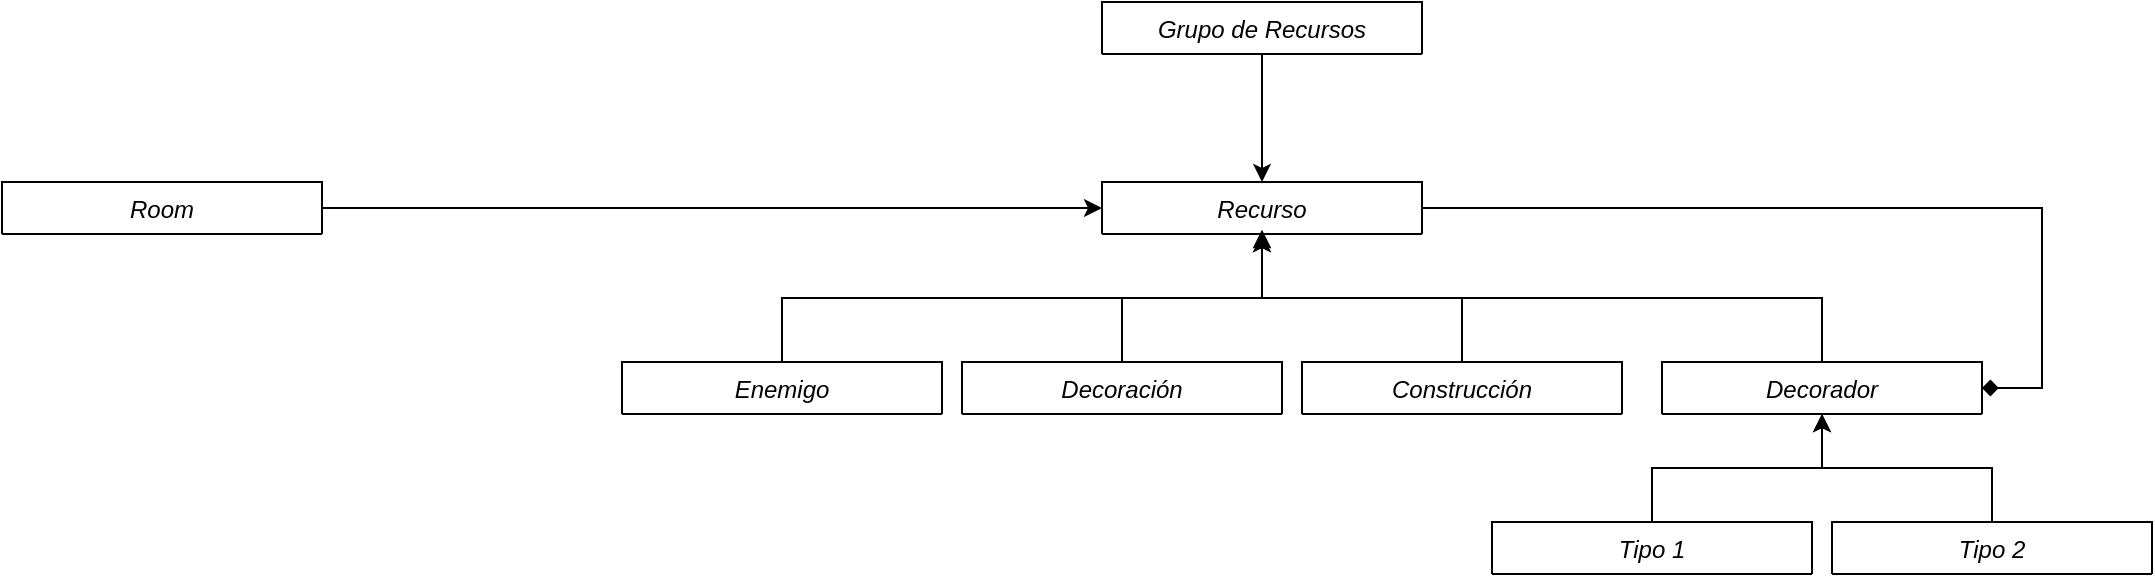 <mxfile version="22.1.0" type="device">
  <diagram id="C5RBs43oDa-KdzZeNtuy" name="Page-1">
    <mxGraphModel dx="1222" dy="665" grid="1" gridSize="10" guides="1" tooltips="1" connect="1" arrows="1" fold="1" page="1" pageScale="1" pageWidth="827" pageHeight="1169" math="0" shadow="0">
      <root>
        <mxCell id="WIyWlLk6GJQsqaUBKTNV-0" />
        <mxCell id="WIyWlLk6GJQsqaUBKTNV-1" parent="WIyWlLk6GJQsqaUBKTNV-0" />
        <mxCell id="kR9Ff1547x1NYozgFtUm-50" style="edgeStyle=orthogonalEdgeStyle;rounded=0;orthogonalLoop=1;jettySize=auto;html=1;entryX=0;entryY=0.5;entryDx=0;entryDy=0;" edge="1" parent="WIyWlLk6GJQsqaUBKTNV-1" source="zkfFHV4jXpPFQw0GAbJ--0" target="kR9Ff1547x1NYozgFtUm-9">
          <mxGeometry relative="1" as="geometry" />
        </mxCell>
        <mxCell id="zkfFHV4jXpPFQw0GAbJ--0" value="Room" style="swimlane;fontStyle=2;align=center;verticalAlign=top;childLayout=stackLayout;horizontal=1;startSize=26;horizontalStack=0;resizeParent=1;resizeLast=0;collapsible=1;marginBottom=0;rounded=0;shadow=0;strokeWidth=1;" parent="WIyWlLk6GJQsqaUBKTNV-1" vertex="1" collapsed="1">
          <mxGeometry x="320" y="160" width="160" height="26" as="geometry">
            <mxRectangle x="140" y="150" width="160" height="86" as="alternateBounds" />
          </mxGeometry>
        </mxCell>
        <mxCell id="zkfFHV4jXpPFQw0GAbJ--1" value="Nombre : String" style="text;align=left;verticalAlign=top;spacingLeft=4;spacingRight=4;overflow=hidden;rotatable=0;points=[[0,0.5],[1,0.5]];portConstraint=eastwest;" parent="zkfFHV4jXpPFQw0GAbJ--0" vertex="1">
          <mxGeometry y="26" width="160" height="26" as="geometry" />
        </mxCell>
        <mxCell id="zkfFHV4jXpPFQw0GAbJ--2" value="Tamaño : int x int" style="text;align=left;verticalAlign=top;spacingLeft=4;spacingRight=4;overflow=hidden;rotatable=0;points=[[0,0.5],[1,0.5]];portConstraint=eastwest;rounded=0;shadow=0;html=0;" parent="zkfFHV4jXpPFQw0GAbJ--0" vertex="1">
          <mxGeometry y="52" width="160" height="26" as="geometry" />
        </mxCell>
        <mxCell id="zkfFHV4jXpPFQw0GAbJ--4" value="" style="line;html=1;strokeWidth=1;align=left;verticalAlign=middle;spacingTop=-1;spacingLeft=3;spacingRight=3;rotatable=0;labelPosition=right;points=[];portConstraint=eastwest;" parent="zkfFHV4jXpPFQw0GAbJ--0" vertex="1">
          <mxGeometry y="78" width="160" height="8" as="geometry" />
        </mxCell>
        <mxCell id="kR9Ff1547x1NYozgFtUm-9" value="Recurso" style="swimlane;fontStyle=2;align=center;verticalAlign=top;childLayout=stackLayout;horizontal=1;startSize=26;horizontalStack=0;resizeParent=1;resizeLast=0;collapsible=1;marginBottom=0;rounded=0;shadow=0;strokeWidth=1;" vertex="1" collapsed="1" parent="WIyWlLk6GJQsqaUBKTNV-1">
          <mxGeometry x="870" y="160" width="160" height="26" as="geometry">
            <mxRectangle x="140" y="150" width="160" height="86" as="alternateBounds" />
          </mxGeometry>
        </mxCell>
        <mxCell id="kR9Ff1547x1NYozgFtUm-10" value="Nombre : String" style="text;align=left;verticalAlign=top;spacingLeft=4;spacingRight=4;overflow=hidden;rotatable=0;points=[[0,0.5],[1,0.5]];portConstraint=eastwest;" vertex="1" parent="kR9Ff1547x1NYozgFtUm-9">
          <mxGeometry y="26" width="160" height="26" as="geometry" />
        </mxCell>
        <mxCell id="kR9Ff1547x1NYozgFtUm-11" value="Tamaño : int x int" style="text;align=left;verticalAlign=top;spacingLeft=4;spacingRight=4;overflow=hidden;rotatable=0;points=[[0,0.5],[1,0.5]];portConstraint=eastwest;rounded=0;shadow=0;html=0;" vertex="1" parent="kR9Ff1547x1NYozgFtUm-9">
          <mxGeometry y="52" width="160" height="26" as="geometry" />
        </mxCell>
        <mxCell id="kR9Ff1547x1NYozgFtUm-12" value="" style="line;html=1;strokeWidth=1;align=left;verticalAlign=middle;spacingTop=-1;spacingLeft=3;spacingRight=3;rotatable=0;labelPosition=right;points=[];portConstraint=eastwest;" vertex="1" parent="kR9Ff1547x1NYozgFtUm-9">
          <mxGeometry y="78" width="160" height="8" as="geometry" />
        </mxCell>
        <mxCell id="kR9Ff1547x1NYozgFtUm-17" style="edgeStyle=orthogonalEdgeStyle;rounded=0;orthogonalLoop=1;jettySize=auto;html=1;entryX=0.5;entryY=0;entryDx=0;entryDy=0;" edge="1" parent="WIyWlLk6GJQsqaUBKTNV-1" source="kR9Ff1547x1NYozgFtUm-13" target="kR9Ff1547x1NYozgFtUm-9">
          <mxGeometry relative="1" as="geometry" />
        </mxCell>
        <mxCell id="kR9Ff1547x1NYozgFtUm-13" value="Grupo de Recursos" style="swimlane;fontStyle=2;align=center;verticalAlign=top;childLayout=stackLayout;horizontal=1;startSize=26;horizontalStack=0;resizeParent=1;resizeLast=0;collapsible=1;marginBottom=0;rounded=0;shadow=0;strokeWidth=1;" vertex="1" collapsed="1" parent="WIyWlLk6GJQsqaUBKTNV-1">
          <mxGeometry x="870" y="70" width="160" height="26" as="geometry">
            <mxRectangle x="140" y="150" width="160" height="86" as="alternateBounds" />
          </mxGeometry>
        </mxCell>
        <mxCell id="kR9Ff1547x1NYozgFtUm-14" value="Nombre : String" style="text;align=left;verticalAlign=top;spacingLeft=4;spacingRight=4;overflow=hidden;rotatable=0;points=[[0,0.5],[1,0.5]];portConstraint=eastwest;" vertex="1" parent="kR9Ff1547x1NYozgFtUm-13">
          <mxGeometry y="26" width="160" height="26" as="geometry" />
        </mxCell>
        <mxCell id="kR9Ff1547x1NYozgFtUm-15" value="Tamaño : int x int" style="text;align=left;verticalAlign=top;spacingLeft=4;spacingRight=4;overflow=hidden;rotatable=0;points=[[0,0.5],[1,0.5]];portConstraint=eastwest;rounded=0;shadow=0;html=0;" vertex="1" parent="kR9Ff1547x1NYozgFtUm-13">
          <mxGeometry y="52" width="160" height="26" as="geometry" />
        </mxCell>
        <mxCell id="kR9Ff1547x1NYozgFtUm-16" value="" style="line;html=1;strokeWidth=1;align=left;verticalAlign=middle;spacingTop=-1;spacingLeft=3;spacingRight=3;rotatable=0;labelPosition=right;points=[];portConstraint=eastwest;" vertex="1" parent="kR9Ff1547x1NYozgFtUm-13">
          <mxGeometry y="78" width="160" height="8" as="geometry" />
        </mxCell>
        <mxCell id="kR9Ff1547x1NYozgFtUm-30" style="edgeStyle=orthogonalEdgeStyle;rounded=0;orthogonalLoop=1;jettySize=auto;html=1;entryX=0.5;entryY=1;entryDx=0;entryDy=0;exitX=0.5;exitY=0;exitDx=0;exitDy=0;" edge="1" parent="WIyWlLk6GJQsqaUBKTNV-1" source="kR9Ff1547x1NYozgFtUm-22" target="kR9Ff1547x1NYozgFtUm-9">
          <mxGeometry relative="1" as="geometry" />
        </mxCell>
        <mxCell id="kR9Ff1547x1NYozgFtUm-18" value="Enemigo" style="swimlane;fontStyle=2;align=center;verticalAlign=top;childLayout=stackLayout;horizontal=1;startSize=26;horizontalStack=0;resizeParent=1;resizeLast=0;collapsible=1;marginBottom=0;rounded=0;shadow=0;strokeWidth=1;" vertex="1" collapsed="1" parent="WIyWlLk6GJQsqaUBKTNV-1">
          <mxGeometry x="630" y="250" width="160" height="26" as="geometry">
            <mxRectangle x="140" y="150" width="160" height="86" as="alternateBounds" />
          </mxGeometry>
        </mxCell>
        <mxCell id="kR9Ff1547x1NYozgFtUm-19" value="Nombre : String" style="text;align=left;verticalAlign=top;spacingLeft=4;spacingRight=4;overflow=hidden;rotatable=0;points=[[0,0.5],[1,0.5]];portConstraint=eastwest;" vertex="1" parent="kR9Ff1547x1NYozgFtUm-18">
          <mxGeometry y="26" width="160" height="26" as="geometry" />
        </mxCell>
        <mxCell id="kR9Ff1547x1NYozgFtUm-20" value="Tamaño : int x int" style="text;align=left;verticalAlign=top;spacingLeft=4;spacingRight=4;overflow=hidden;rotatable=0;points=[[0,0.5],[1,0.5]];portConstraint=eastwest;rounded=0;shadow=0;html=0;" vertex="1" parent="kR9Ff1547x1NYozgFtUm-18">
          <mxGeometry y="52" width="160" height="26" as="geometry" />
        </mxCell>
        <mxCell id="kR9Ff1547x1NYozgFtUm-21" value="" style="line;html=1;strokeWidth=1;align=left;verticalAlign=middle;spacingTop=-1;spacingLeft=3;spacingRight=3;rotatable=0;labelPosition=right;points=[];portConstraint=eastwest;" vertex="1" parent="kR9Ff1547x1NYozgFtUm-18">
          <mxGeometry y="78" width="160" height="8" as="geometry" />
        </mxCell>
        <mxCell id="kR9Ff1547x1NYozgFtUm-31" style="edgeStyle=orthogonalEdgeStyle;rounded=0;orthogonalLoop=1;jettySize=auto;html=1;entryX=0.5;entryY=1;entryDx=0;entryDy=0;exitX=0.5;exitY=0;exitDx=0;exitDy=0;" edge="1" parent="WIyWlLk6GJQsqaUBKTNV-1" source="kR9Ff1547x1NYozgFtUm-18" target="kR9Ff1547x1NYozgFtUm-9">
          <mxGeometry relative="1" as="geometry" />
        </mxCell>
        <mxCell id="kR9Ff1547x1NYozgFtUm-22" value="Decoración" style="swimlane;fontStyle=2;align=center;verticalAlign=top;childLayout=stackLayout;horizontal=1;startSize=26;horizontalStack=0;resizeParent=1;resizeLast=0;collapsible=1;marginBottom=0;rounded=0;shadow=0;strokeWidth=1;" vertex="1" collapsed="1" parent="WIyWlLk6GJQsqaUBKTNV-1">
          <mxGeometry x="800" y="250" width="160" height="26" as="geometry">
            <mxRectangle x="140" y="150" width="160" height="86" as="alternateBounds" />
          </mxGeometry>
        </mxCell>
        <mxCell id="kR9Ff1547x1NYozgFtUm-23" value="Nombre : String" style="text;align=left;verticalAlign=top;spacingLeft=4;spacingRight=4;overflow=hidden;rotatable=0;points=[[0,0.5],[1,0.5]];portConstraint=eastwest;" vertex="1" parent="kR9Ff1547x1NYozgFtUm-22">
          <mxGeometry y="26" width="160" height="26" as="geometry" />
        </mxCell>
        <mxCell id="kR9Ff1547x1NYozgFtUm-24" value="Tamaño : int x int" style="text;align=left;verticalAlign=top;spacingLeft=4;spacingRight=4;overflow=hidden;rotatable=0;points=[[0,0.5],[1,0.5]];portConstraint=eastwest;rounded=0;shadow=0;html=0;" vertex="1" parent="kR9Ff1547x1NYozgFtUm-22">
          <mxGeometry y="52" width="160" height="26" as="geometry" />
        </mxCell>
        <mxCell id="kR9Ff1547x1NYozgFtUm-25" value="" style="line;html=1;strokeWidth=1;align=left;verticalAlign=middle;spacingTop=-1;spacingLeft=3;spacingRight=3;rotatable=0;labelPosition=right;points=[];portConstraint=eastwest;" vertex="1" parent="kR9Ff1547x1NYozgFtUm-22">
          <mxGeometry y="78" width="160" height="8" as="geometry" />
        </mxCell>
        <mxCell id="kR9Ff1547x1NYozgFtUm-32" style="edgeStyle=orthogonalEdgeStyle;rounded=0;orthogonalLoop=1;jettySize=auto;html=1;entryX=0.5;entryY=1;entryDx=0;entryDy=0;exitX=0.5;exitY=0;exitDx=0;exitDy=0;" edge="1" parent="WIyWlLk6GJQsqaUBKTNV-1" source="kR9Ff1547x1NYozgFtUm-26">
          <mxGeometry relative="1" as="geometry">
            <mxPoint x="1140" y="248" as="sourcePoint" />
            <mxPoint x="950" y="184" as="targetPoint" />
            <Array as="points">
              <mxPoint x="1050" y="218" />
              <mxPoint x="950" y="218" />
            </Array>
          </mxGeometry>
        </mxCell>
        <mxCell id="kR9Ff1547x1NYozgFtUm-26" value="Construcción" style="swimlane;fontStyle=2;align=center;verticalAlign=top;childLayout=stackLayout;horizontal=1;startSize=26;horizontalStack=0;resizeParent=1;resizeLast=0;collapsible=1;marginBottom=0;rounded=0;shadow=0;strokeWidth=1;" vertex="1" collapsed="1" parent="WIyWlLk6GJQsqaUBKTNV-1">
          <mxGeometry x="970" y="250" width="160" height="26" as="geometry">
            <mxRectangle x="140" y="150" width="160" height="86" as="alternateBounds" />
          </mxGeometry>
        </mxCell>
        <mxCell id="kR9Ff1547x1NYozgFtUm-27" value="Nombre : String" style="text;align=left;verticalAlign=top;spacingLeft=4;spacingRight=4;overflow=hidden;rotatable=0;points=[[0,0.5],[1,0.5]];portConstraint=eastwest;" vertex="1" parent="kR9Ff1547x1NYozgFtUm-26">
          <mxGeometry y="26" width="160" height="26" as="geometry" />
        </mxCell>
        <mxCell id="kR9Ff1547x1NYozgFtUm-28" value="Tamaño : int x int" style="text;align=left;verticalAlign=top;spacingLeft=4;spacingRight=4;overflow=hidden;rotatable=0;points=[[0,0.5],[1,0.5]];portConstraint=eastwest;rounded=0;shadow=0;html=0;" vertex="1" parent="kR9Ff1547x1NYozgFtUm-26">
          <mxGeometry y="52" width="160" height="26" as="geometry" />
        </mxCell>
        <mxCell id="kR9Ff1547x1NYozgFtUm-29" value="" style="line;html=1;strokeWidth=1;align=left;verticalAlign=middle;spacingTop=-1;spacingLeft=3;spacingRight=3;rotatable=0;labelPosition=right;points=[];portConstraint=eastwest;" vertex="1" parent="kR9Ff1547x1NYozgFtUm-26">
          <mxGeometry y="78" width="160" height="8" as="geometry" />
        </mxCell>
        <mxCell id="kR9Ff1547x1NYozgFtUm-37" style="edgeStyle=orthogonalEdgeStyle;rounded=0;orthogonalLoop=1;jettySize=auto;html=1;exitX=0.5;exitY=0;exitDx=0;exitDy=0;" edge="1" parent="WIyWlLk6GJQsqaUBKTNV-1" source="kR9Ff1547x1NYozgFtUm-33">
          <mxGeometry relative="1" as="geometry">
            <mxPoint x="1320" y="248" as="sourcePoint" />
            <mxPoint x="950" y="184" as="targetPoint" />
            <Array as="points">
              <mxPoint x="1230" y="218" />
              <mxPoint x="950" y="218" />
            </Array>
          </mxGeometry>
        </mxCell>
        <mxCell id="kR9Ff1547x1NYozgFtUm-38" style="edgeStyle=orthogonalEdgeStyle;rounded=0;orthogonalLoop=1;jettySize=auto;html=1;entryX=1;entryY=0.5;entryDx=0;entryDy=0;endArrow=none;endFill=0;startArrow=diamond;startFill=1;" edge="1" parent="WIyWlLk6GJQsqaUBKTNV-1" source="kR9Ff1547x1NYozgFtUm-33" target="kR9Ff1547x1NYozgFtUm-9">
          <mxGeometry relative="1" as="geometry">
            <Array as="points">
              <mxPoint x="1340" y="263" />
              <mxPoint x="1340" y="173" />
            </Array>
          </mxGeometry>
        </mxCell>
        <mxCell id="kR9Ff1547x1NYozgFtUm-33" value="Decorador" style="swimlane;fontStyle=2;align=center;verticalAlign=top;childLayout=stackLayout;horizontal=1;startSize=26;horizontalStack=0;resizeParent=1;resizeLast=0;collapsible=1;marginBottom=0;rounded=0;shadow=0;strokeWidth=1;" vertex="1" collapsed="1" parent="WIyWlLk6GJQsqaUBKTNV-1">
          <mxGeometry x="1150" y="250" width="160" height="26" as="geometry">
            <mxRectangle x="140" y="150" width="160" height="86" as="alternateBounds" />
          </mxGeometry>
        </mxCell>
        <mxCell id="kR9Ff1547x1NYozgFtUm-34" value="Nombre : String" style="text;align=left;verticalAlign=top;spacingLeft=4;spacingRight=4;overflow=hidden;rotatable=0;points=[[0,0.5],[1,0.5]];portConstraint=eastwest;" vertex="1" parent="kR9Ff1547x1NYozgFtUm-33">
          <mxGeometry y="26" width="160" height="26" as="geometry" />
        </mxCell>
        <mxCell id="kR9Ff1547x1NYozgFtUm-35" value="Tamaño : int x int" style="text;align=left;verticalAlign=top;spacingLeft=4;spacingRight=4;overflow=hidden;rotatable=0;points=[[0,0.5],[1,0.5]];portConstraint=eastwest;rounded=0;shadow=0;html=0;" vertex="1" parent="kR9Ff1547x1NYozgFtUm-33">
          <mxGeometry y="52" width="160" height="26" as="geometry" />
        </mxCell>
        <mxCell id="kR9Ff1547x1NYozgFtUm-36" value="" style="line;html=1;strokeWidth=1;align=left;verticalAlign=middle;spacingTop=-1;spacingLeft=3;spacingRight=3;rotatable=0;labelPosition=right;points=[];portConstraint=eastwest;" vertex="1" parent="kR9Ff1547x1NYozgFtUm-33">
          <mxGeometry y="78" width="160" height="8" as="geometry" />
        </mxCell>
        <mxCell id="kR9Ff1547x1NYozgFtUm-47" style="edgeStyle=orthogonalEdgeStyle;rounded=0;orthogonalLoop=1;jettySize=auto;html=1;entryX=0.5;entryY=1;entryDx=0;entryDy=0;" edge="1" parent="WIyWlLk6GJQsqaUBKTNV-1" source="kR9Ff1547x1NYozgFtUm-39" target="kR9Ff1547x1NYozgFtUm-33">
          <mxGeometry relative="1" as="geometry" />
        </mxCell>
        <mxCell id="kR9Ff1547x1NYozgFtUm-39" value="Tipo 1" style="swimlane;fontStyle=2;align=center;verticalAlign=top;childLayout=stackLayout;horizontal=1;startSize=26;horizontalStack=0;resizeParent=1;resizeLast=0;collapsible=1;marginBottom=0;rounded=0;shadow=0;strokeWidth=1;" vertex="1" collapsed="1" parent="WIyWlLk6GJQsqaUBKTNV-1">
          <mxGeometry x="1065" y="330" width="160" height="26" as="geometry">
            <mxRectangle x="140" y="150" width="160" height="86" as="alternateBounds" />
          </mxGeometry>
        </mxCell>
        <mxCell id="kR9Ff1547x1NYozgFtUm-40" value="Nombre : String" style="text;align=left;verticalAlign=top;spacingLeft=4;spacingRight=4;overflow=hidden;rotatable=0;points=[[0,0.5],[1,0.5]];portConstraint=eastwest;" vertex="1" parent="kR9Ff1547x1NYozgFtUm-39">
          <mxGeometry y="26" width="160" height="26" as="geometry" />
        </mxCell>
        <mxCell id="kR9Ff1547x1NYozgFtUm-41" value="Tamaño : int x int" style="text;align=left;verticalAlign=top;spacingLeft=4;spacingRight=4;overflow=hidden;rotatable=0;points=[[0,0.5],[1,0.5]];portConstraint=eastwest;rounded=0;shadow=0;html=0;" vertex="1" parent="kR9Ff1547x1NYozgFtUm-39">
          <mxGeometry y="52" width="160" height="26" as="geometry" />
        </mxCell>
        <mxCell id="kR9Ff1547x1NYozgFtUm-42" value="" style="line;html=1;strokeWidth=1;align=left;verticalAlign=middle;spacingTop=-1;spacingLeft=3;spacingRight=3;rotatable=0;labelPosition=right;points=[];portConstraint=eastwest;" vertex="1" parent="kR9Ff1547x1NYozgFtUm-39">
          <mxGeometry y="78" width="160" height="8" as="geometry" />
        </mxCell>
        <mxCell id="kR9Ff1547x1NYozgFtUm-48" style="edgeStyle=orthogonalEdgeStyle;rounded=0;orthogonalLoop=1;jettySize=auto;html=1;entryX=0.5;entryY=1;entryDx=0;entryDy=0;" edge="1" parent="WIyWlLk6GJQsqaUBKTNV-1" source="kR9Ff1547x1NYozgFtUm-43" target="kR9Ff1547x1NYozgFtUm-33">
          <mxGeometry relative="1" as="geometry" />
        </mxCell>
        <mxCell id="kR9Ff1547x1NYozgFtUm-43" value="Tipo 2" style="swimlane;fontStyle=2;align=center;verticalAlign=top;childLayout=stackLayout;horizontal=1;startSize=26;horizontalStack=0;resizeParent=1;resizeLast=0;collapsible=1;marginBottom=0;rounded=0;shadow=0;strokeWidth=1;" vertex="1" collapsed="1" parent="WIyWlLk6GJQsqaUBKTNV-1">
          <mxGeometry x="1235" y="330" width="160" height="26" as="geometry">
            <mxRectangle x="140" y="150" width="160" height="86" as="alternateBounds" />
          </mxGeometry>
        </mxCell>
        <mxCell id="kR9Ff1547x1NYozgFtUm-44" value="Nombre : String" style="text;align=left;verticalAlign=top;spacingLeft=4;spacingRight=4;overflow=hidden;rotatable=0;points=[[0,0.5],[1,0.5]];portConstraint=eastwest;" vertex="1" parent="kR9Ff1547x1NYozgFtUm-43">
          <mxGeometry y="26" width="160" height="26" as="geometry" />
        </mxCell>
        <mxCell id="kR9Ff1547x1NYozgFtUm-45" value="Tamaño : int x int" style="text;align=left;verticalAlign=top;spacingLeft=4;spacingRight=4;overflow=hidden;rotatable=0;points=[[0,0.5],[1,0.5]];portConstraint=eastwest;rounded=0;shadow=0;html=0;" vertex="1" parent="kR9Ff1547x1NYozgFtUm-43">
          <mxGeometry y="52" width="160" height="26" as="geometry" />
        </mxCell>
        <mxCell id="kR9Ff1547x1NYozgFtUm-46" value="" style="line;html=1;strokeWidth=1;align=left;verticalAlign=middle;spacingTop=-1;spacingLeft=3;spacingRight=3;rotatable=0;labelPosition=right;points=[];portConstraint=eastwest;" vertex="1" parent="kR9Ff1547x1NYozgFtUm-43">
          <mxGeometry y="78" width="160" height="8" as="geometry" />
        </mxCell>
      </root>
    </mxGraphModel>
  </diagram>
</mxfile>
